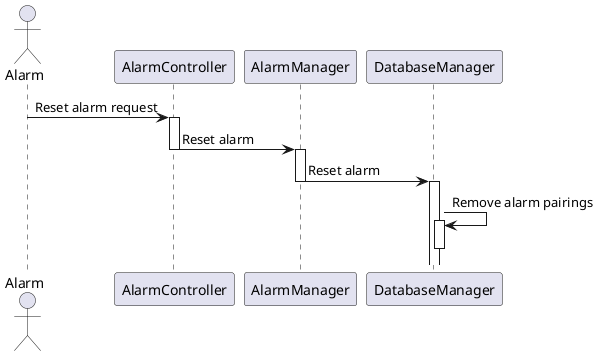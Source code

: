 @startuml
skinparam ResponseMessageBelowArrow true

actor Alarm
participant AlarmController
participant AlarmManager
participant DatabaseManager


Alarm -> AlarmController ++: Reset alarm request
AlarmController -> AlarmManager --++: Reset alarm
AlarmManager -> DatabaseManager --++: Reset alarm
DatabaseManager -> DatabaseManager ++-- : Remove alarm pairings

@enduml